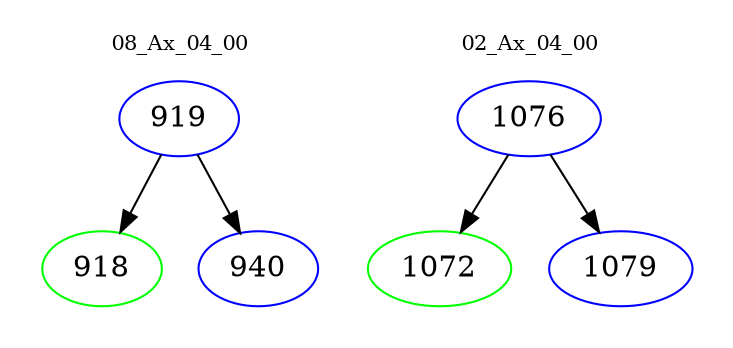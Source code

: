 digraph{
subgraph cluster_0 {
color = white
label = "08_Ax_04_00";
fontsize=10;
T0_919 [label="919", color="blue"]
T0_919 -> T0_918 [color="black"]
T0_918 [label="918", color="green"]
T0_919 -> T0_940 [color="black"]
T0_940 [label="940", color="blue"]
}
subgraph cluster_1 {
color = white
label = "02_Ax_04_00";
fontsize=10;
T1_1076 [label="1076", color="blue"]
T1_1076 -> T1_1072 [color="black"]
T1_1072 [label="1072", color="green"]
T1_1076 -> T1_1079 [color="black"]
T1_1079 [label="1079", color="blue"]
}
}
